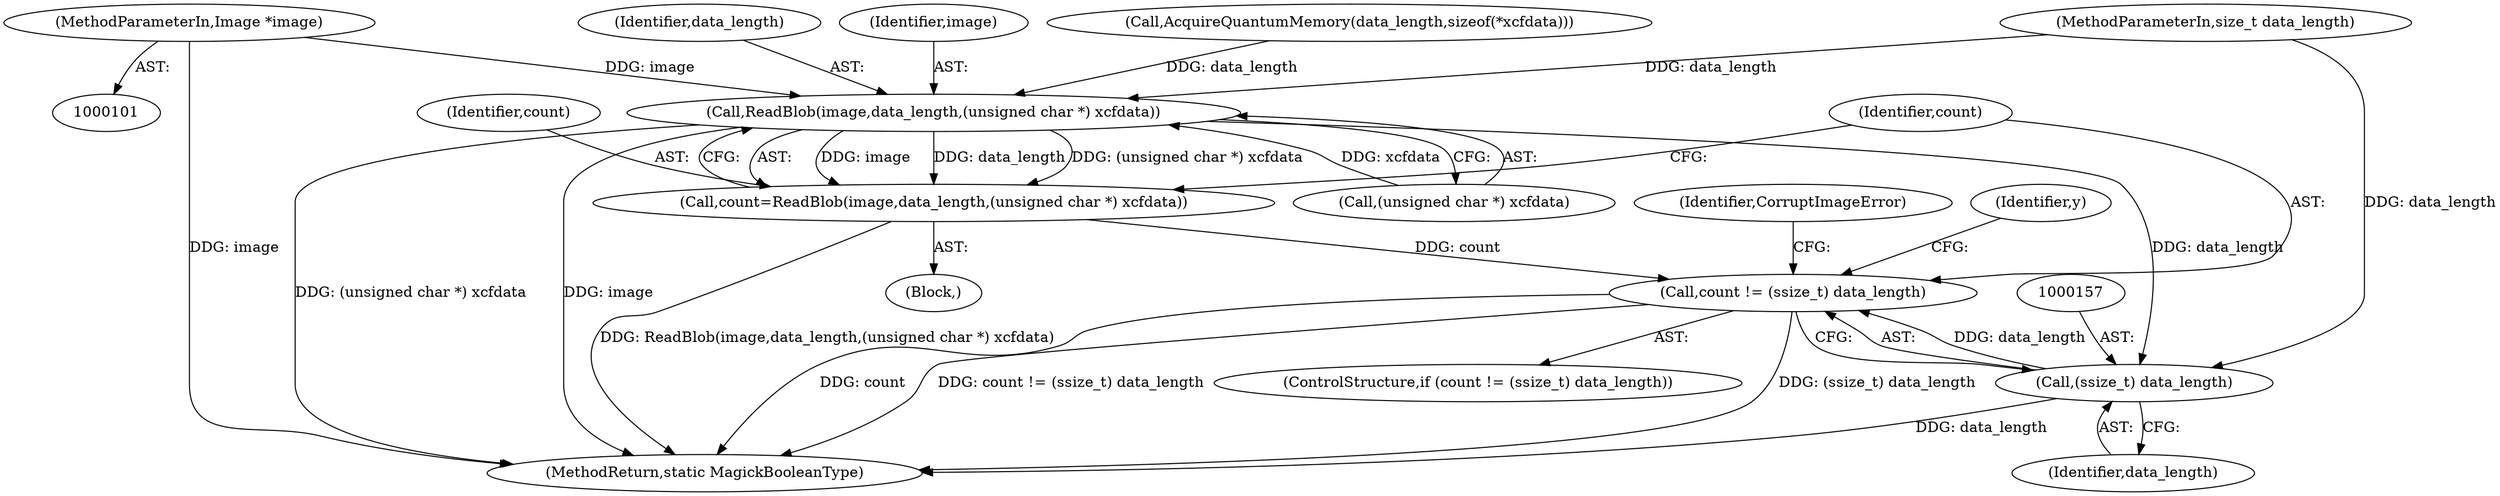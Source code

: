 digraph "0_ImageMagick_a2e1064f288a353bc5fef7f79ccb7683759e775c@pointer" {
"1000102" [label="(MethodParameterIn,Image *image)"];
"1000147" [label="(Call,ReadBlob(image,data_length,(unsigned char *) xcfdata))"];
"1000145" [label="(Call,count=ReadBlob(image,data_length,(unsigned char *) xcfdata))"];
"1000154" [label="(Call,count != (ssize_t) data_length)"];
"1000156" [label="(Call,(ssize_t) data_length)"];
"1000160" [label="(Identifier,CorruptImageError)"];
"1000167" [label="(Identifier,y)"];
"1000153" [label="(ControlStructure,if (count != (ssize_t) data_length))"];
"1000147" [label="(Call,ReadBlob(image,data_length,(unsigned char *) xcfdata))"];
"1000108" [label="(Block,)"];
"1000145" [label="(Call,count=ReadBlob(image,data_length,(unsigned char *) xcfdata))"];
"1000149" [label="(Identifier,data_length)"];
"1000150" [label="(Call,(unsigned char *) xcfdata)"];
"1000319" [label="(MethodReturn,static MagickBooleanType)"];
"1000148" [label="(Identifier,image)"];
"1000120" [label="(Call,AcquireQuantumMemory(data_length,sizeof(*xcfdata)))"];
"1000102" [label="(MethodParameterIn,Image *image)"];
"1000156" [label="(Call,(ssize_t) data_length)"];
"1000106" [label="(MethodParameterIn,size_t data_length)"];
"1000146" [label="(Identifier,count)"];
"1000158" [label="(Identifier,data_length)"];
"1000154" [label="(Call,count != (ssize_t) data_length)"];
"1000155" [label="(Identifier,count)"];
"1000102" -> "1000101"  [label="AST: "];
"1000102" -> "1000319"  [label="DDG: image"];
"1000102" -> "1000147"  [label="DDG: image"];
"1000147" -> "1000145"  [label="AST: "];
"1000147" -> "1000150"  [label="CFG: "];
"1000148" -> "1000147"  [label="AST: "];
"1000149" -> "1000147"  [label="AST: "];
"1000150" -> "1000147"  [label="AST: "];
"1000145" -> "1000147"  [label="CFG: "];
"1000147" -> "1000319"  [label="DDG: image"];
"1000147" -> "1000319"  [label="DDG: (unsigned char *) xcfdata"];
"1000147" -> "1000145"  [label="DDG: image"];
"1000147" -> "1000145"  [label="DDG: data_length"];
"1000147" -> "1000145"  [label="DDG: (unsigned char *) xcfdata"];
"1000120" -> "1000147"  [label="DDG: data_length"];
"1000106" -> "1000147"  [label="DDG: data_length"];
"1000150" -> "1000147"  [label="DDG: xcfdata"];
"1000147" -> "1000156"  [label="DDG: data_length"];
"1000145" -> "1000108"  [label="AST: "];
"1000146" -> "1000145"  [label="AST: "];
"1000155" -> "1000145"  [label="CFG: "];
"1000145" -> "1000319"  [label="DDG: ReadBlob(image,data_length,(unsigned char *) xcfdata)"];
"1000145" -> "1000154"  [label="DDG: count"];
"1000154" -> "1000153"  [label="AST: "];
"1000154" -> "1000156"  [label="CFG: "];
"1000155" -> "1000154"  [label="AST: "];
"1000156" -> "1000154"  [label="AST: "];
"1000160" -> "1000154"  [label="CFG: "];
"1000167" -> "1000154"  [label="CFG: "];
"1000154" -> "1000319"  [label="DDG: count"];
"1000154" -> "1000319"  [label="DDG: count != (ssize_t) data_length"];
"1000154" -> "1000319"  [label="DDG: (ssize_t) data_length"];
"1000156" -> "1000154"  [label="DDG: data_length"];
"1000156" -> "1000158"  [label="CFG: "];
"1000157" -> "1000156"  [label="AST: "];
"1000158" -> "1000156"  [label="AST: "];
"1000156" -> "1000319"  [label="DDG: data_length"];
"1000106" -> "1000156"  [label="DDG: data_length"];
}
